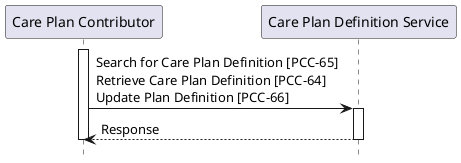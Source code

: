 @startuml
skinparam svgDimensionStyle false
hide footbox
participant "Care Plan Contributor" as Client
participant "Care Plan Definition Service" as Server
activate "Client"
"Client" -> "Server" : Search for Care Plan Definition [PCC-65] \nRetrieve Care Plan Definition [PCC-64]\nUpdate Plan Definition [PCC-66]
activate "Server"
"Server" --> "Client" : Response
deactivate "Client"
deactivate "Server"
@enduml
